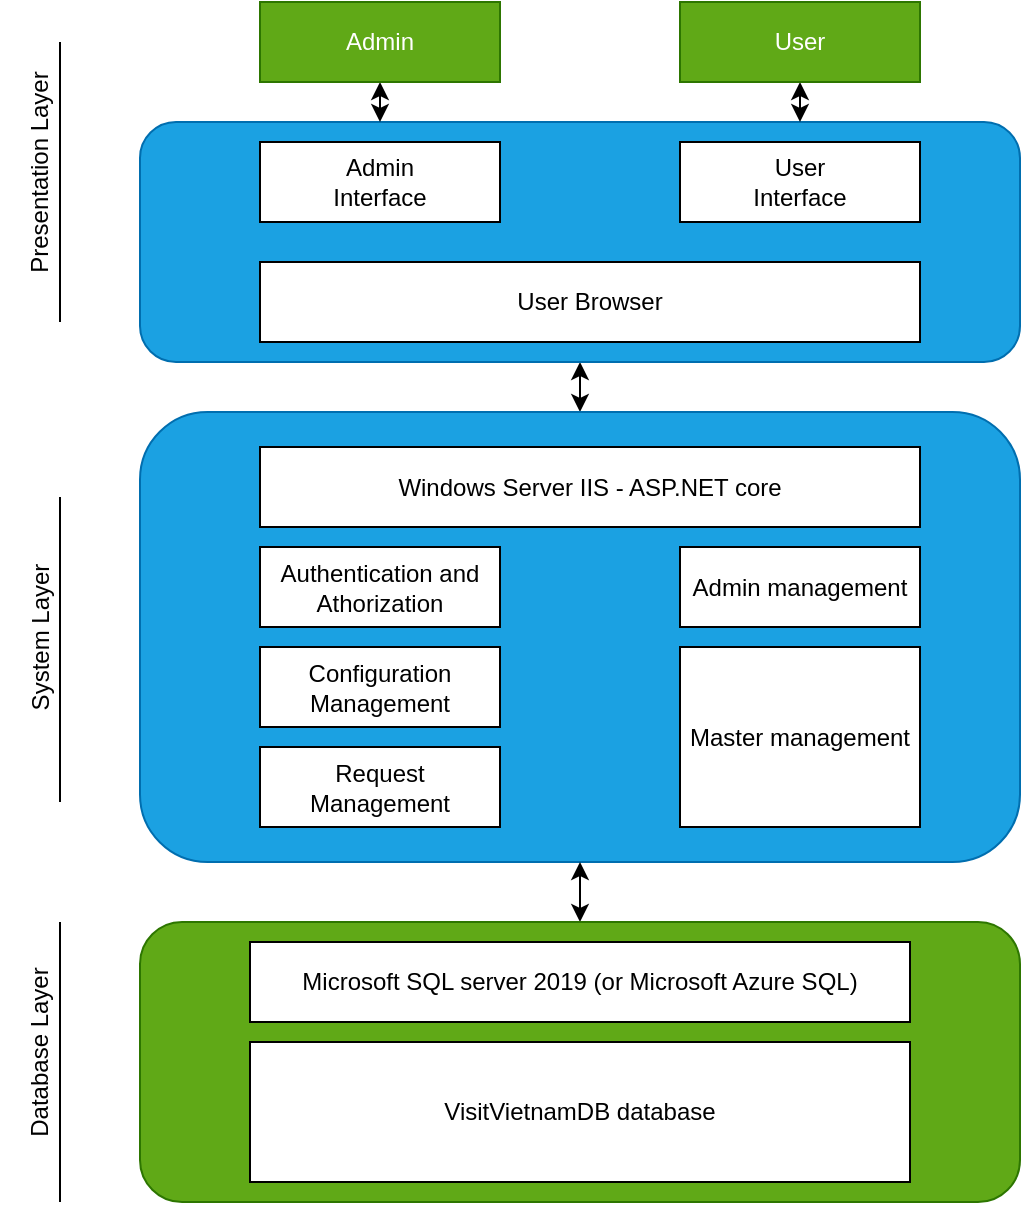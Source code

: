 <mxfile version="14.5.1" type="device"><diagram id="32gHa5CEHQmG7JSt-AH9" name="Page-1"><mxGraphModel dx="1024" dy="632" grid="1" gridSize="10" guides="1" tooltips="1" connect="1" arrows="1" fold="1" page="1" pageScale="1" pageWidth="850" pageHeight="1100" math="0" shadow="0"><root><mxCell id="0"/><mxCell id="1" parent="0"/><mxCell id="n8nDoQ3079qzmz-aCSSx-10" style="edgeStyle=none;rounded=0;orthogonalLoop=1;jettySize=auto;html=1;exitX=0.5;exitY=1;exitDx=0;exitDy=0;startArrow=classic;startFill=1;" edge="1" parent="1" source="n8nDoQ3079qzmz-aCSSx-1" target="n8nDoQ3079qzmz-aCSSx-9"><mxGeometry relative="1" as="geometry"/></mxCell><mxCell id="n8nDoQ3079qzmz-aCSSx-1" value="" style="rounded=1;whiteSpace=wrap;html=1;fillColor=#1ba1e2;strokeColor=#006EAF;fontColor=#ffffff;" vertex="1" parent="1"><mxGeometry x="200" y="100" width="440" height="120" as="geometry"/></mxCell><mxCell id="n8nDoQ3079qzmz-aCSSx-3" style="rounded=0;orthogonalLoop=1;jettySize=auto;html=1;entryX=0.25;entryY=0;entryDx=0;entryDy=0;startArrow=classic;startFill=1;" edge="1" parent="1" source="n8nDoQ3079qzmz-aCSSx-2"><mxGeometry relative="1" as="geometry"><mxPoint x="320" y="100" as="targetPoint"/></mxGeometry></mxCell><mxCell id="n8nDoQ3079qzmz-aCSSx-2" value="Admin" style="rounded=0;whiteSpace=wrap;html=1;fillColor=#60a917;strokeColor=#2D7600;fontColor=#ffffff;" vertex="1" parent="1"><mxGeometry x="260" y="40" width="120" height="40" as="geometry"/></mxCell><mxCell id="n8nDoQ3079qzmz-aCSSx-4" style="rounded=0;orthogonalLoop=1;jettySize=auto;html=1;entryX=0.25;entryY=0;entryDx=0;entryDy=0;startArrow=classic;startFill=1;" edge="1" parent="1" source="n8nDoQ3079qzmz-aCSSx-5"><mxGeometry relative="1" as="geometry"><mxPoint x="530" y="100" as="targetPoint"/></mxGeometry></mxCell><mxCell id="n8nDoQ3079qzmz-aCSSx-5" value="User" style="rounded=0;whiteSpace=wrap;html=1;fillColor=#60a917;strokeColor=#2D7600;fontColor=#ffffff;" vertex="1" parent="1"><mxGeometry x="470" y="40" width="120" height="40" as="geometry"/></mxCell><mxCell id="n8nDoQ3079qzmz-aCSSx-6" value="Admin&lt;br&gt;Interface" style="rounded=0;whiteSpace=wrap;html=1;" vertex="1" parent="1"><mxGeometry x="260" y="110" width="120" height="40" as="geometry"/></mxCell><mxCell id="n8nDoQ3079qzmz-aCSSx-7" value="User&lt;br&gt;Interface" style="rounded=0;whiteSpace=wrap;html=1;" vertex="1" parent="1"><mxGeometry x="470" y="110" width="120" height="40" as="geometry"/></mxCell><mxCell id="n8nDoQ3079qzmz-aCSSx-8" value="User Browser" style="rounded=0;whiteSpace=wrap;html=1;" vertex="1" parent="1"><mxGeometry x="260" y="170" width="330" height="40" as="geometry"/></mxCell><mxCell id="n8nDoQ3079qzmz-aCSSx-9" value="" style="rounded=1;whiteSpace=wrap;html=1;fillColor=#1ba1e2;strokeColor=#006EAF;fontColor=#ffffff;" vertex="1" parent="1"><mxGeometry x="200" y="245" width="440" height="225" as="geometry"/></mxCell><mxCell id="n8nDoQ3079qzmz-aCSSx-11" value="Windows Server IIS - ASP.NET core" style="rounded=0;whiteSpace=wrap;html=1;" vertex="1" parent="1"><mxGeometry x="260" y="262.5" width="330" height="40" as="geometry"/></mxCell><mxCell id="n8nDoQ3079qzmz-aCSSx-12" value="Authentication and&lt;br&gt;Athorization" style="rounded=0;whiteSpace=wrap;html=1;" vertex="1" parent="1"><mxGeometry x="260" y="312.5" width="120" height="40" as="geometry"/></mxCell><mxCell id="n8nDoQ3079qzmz-aCSSx-14" value="Configuration&lt;br&gt;Management" style="rounded=0;whiteSpace=wrap;html=1;" vertex="1" parent="1"><mxGeometry x="260" y="362.5" width="120" height="40" as="geometry"/></mxCell><mxCell id="n8nDoQ3079qzmz-aCSSx-15" value="Request Management" style="rounded=0;whiteSpace=wrap;html=1;" vertex="1" parent="1"><mxGeometry x="260" y="412.5" width="120" height="40" as="geometry"/></mxCell><mxCell id="n8nDoQ3079qzmz-aCSSx-17" value="Master management" style="rounded=0;whiteSpace=wrap;html=1;" vertex="1" parent="1"><mxGeometry x="470" y="362.5" width="120" height="90" as="geometry"/></mxCell><mxCell id="n8nDoQ3079qzmz-aCSSx-18" value="Admin management" style="rounded=0;whiteSpace=wrap;html=1;" vertex="1" parent="1"><mxGeometry x="470" y="312.5" width="120" height="40" as="geometry"/></mxCell><mxCell id="n8nDoQ3079qzmz-aCSSx-20" style="edgeStyle=none;rounded=0;orthogonalLoop=1;jettySize=auto;html=1;entryX=0.5;entryY=1;entryDx=0;entryDy=0;startArrow=classic;startFill=1;" edge="1" parent="1" source="n8nDoQ3079qzmz-aCSSx-19" target="n8nDoQ3079qzmz-aCSSx-9"><mxGeometry relative="1" as="geometry"/></mxCell><mxCell id="n8nDoQ3079qzmz-aCSSx-19" value="" style="rounded=1;whiteSpace=wrap;html=1;fillColor=#60a917;strokeColor=#2D7600;fontColor=#ffffff;" vertex="1" parent="1"><mxGeometry x="200" y="500" width="440" height="140" as="geometry"/></mxCell><mxCell id="n8nDoQ3079qzmz-aCSSx-21" value="Microsoft SQL server 2019 (or Microsoft Azure SQL)" style="rounded=0;whiteSpace=wrap;html=1;" vertex="1" parent="1"><mxGeometry x="255" y="510" width="330" height="40" as="geometry"/></mxCell><mxCell id="n8nDoQ3079qzmz-aCSSx-22" value="VisitVietnamDB database" style="rounded=0;whiteSpace=wrap;html=1;" vertex="1" parent="1"><mxGeometry x="255" y="560" width="330" height="70" as="geometry"/></mxCell><mxCell id="n8nDoQ3079qzmz-aCSSx-23" value="" style="endArrow=none;html=1;" edge="1" parent="1"><mxGeometry width="50" height="50" relative="1" as="geometry"><mxPoint x="160" y="200" as="sourcePoint"/><mxPoint x="160" y="60" as="targetPoint"/></mxGeometry></mxCell><mxCell id="n8nDoQ3079qzmz-aCSSx-24" value="Presentation Layer" style="text;html=1;strokeColor=none;fillColor=none;align=center;verticalAlign=middle;whiteSpace=wrap;rounded=0;horizontal=0;" vertex="1" parent="1"><mxGeometry x="130" y="70" width="40" height="110" as="geometry"/></mxCell><mxCell id="n8nDoQ3079qzmz-aCSSx-25" value="" style="endArrow=none;html=1;" edge="1" parent="1"><mxGeometry width="50" height="50" relative="1" as="geometry"><mxPoint x="160" y="440" as="sourcePoint"/><mxPoint x="160" y="287.5" as="targetPoint"/></mxGeometry></mxCell><mxCell id="n8nDoQ3079qzmz-aCSSx-26" value="System Layer" style="text;html=1;strokeColor=none;fillColor=none;align=center;verticalAlign=middle;whiteSpace=wrap;rounded=0;horizontal=0;" vertex="1" parent="1"><mxGeometry x="130" y="302.5" width="40" height="110" as="geometry"/></mxCell><mxCell id="n8nDoQ3079qzmz-aCSSx-27" value="" style="endArrow=none;html=1;" edge="1" parent="1"><mxGeometry width="50" height="50" relative="1" as="geometry"><mxPoint x="160" y="640" as="sourcePoint"/><mxPoint x="160" y="500" as="targetPoint"/></mxGeometry></mxCell><mxCell id="n8nDoQ3079qzmz-aCSSx-28" value="Database Layer" style="text;html=1;strokeColor=none;fillColor=none;align=center;verticalAlign=middle;whiteSpace=wrap;rounded=0;horizontal=0;" vertex="1" parent="1"><mxGeometry x="130" y="510" width="40" height="110" as="geometry"/></mxCell></root></mxGraphModel></diagram></mxfile>